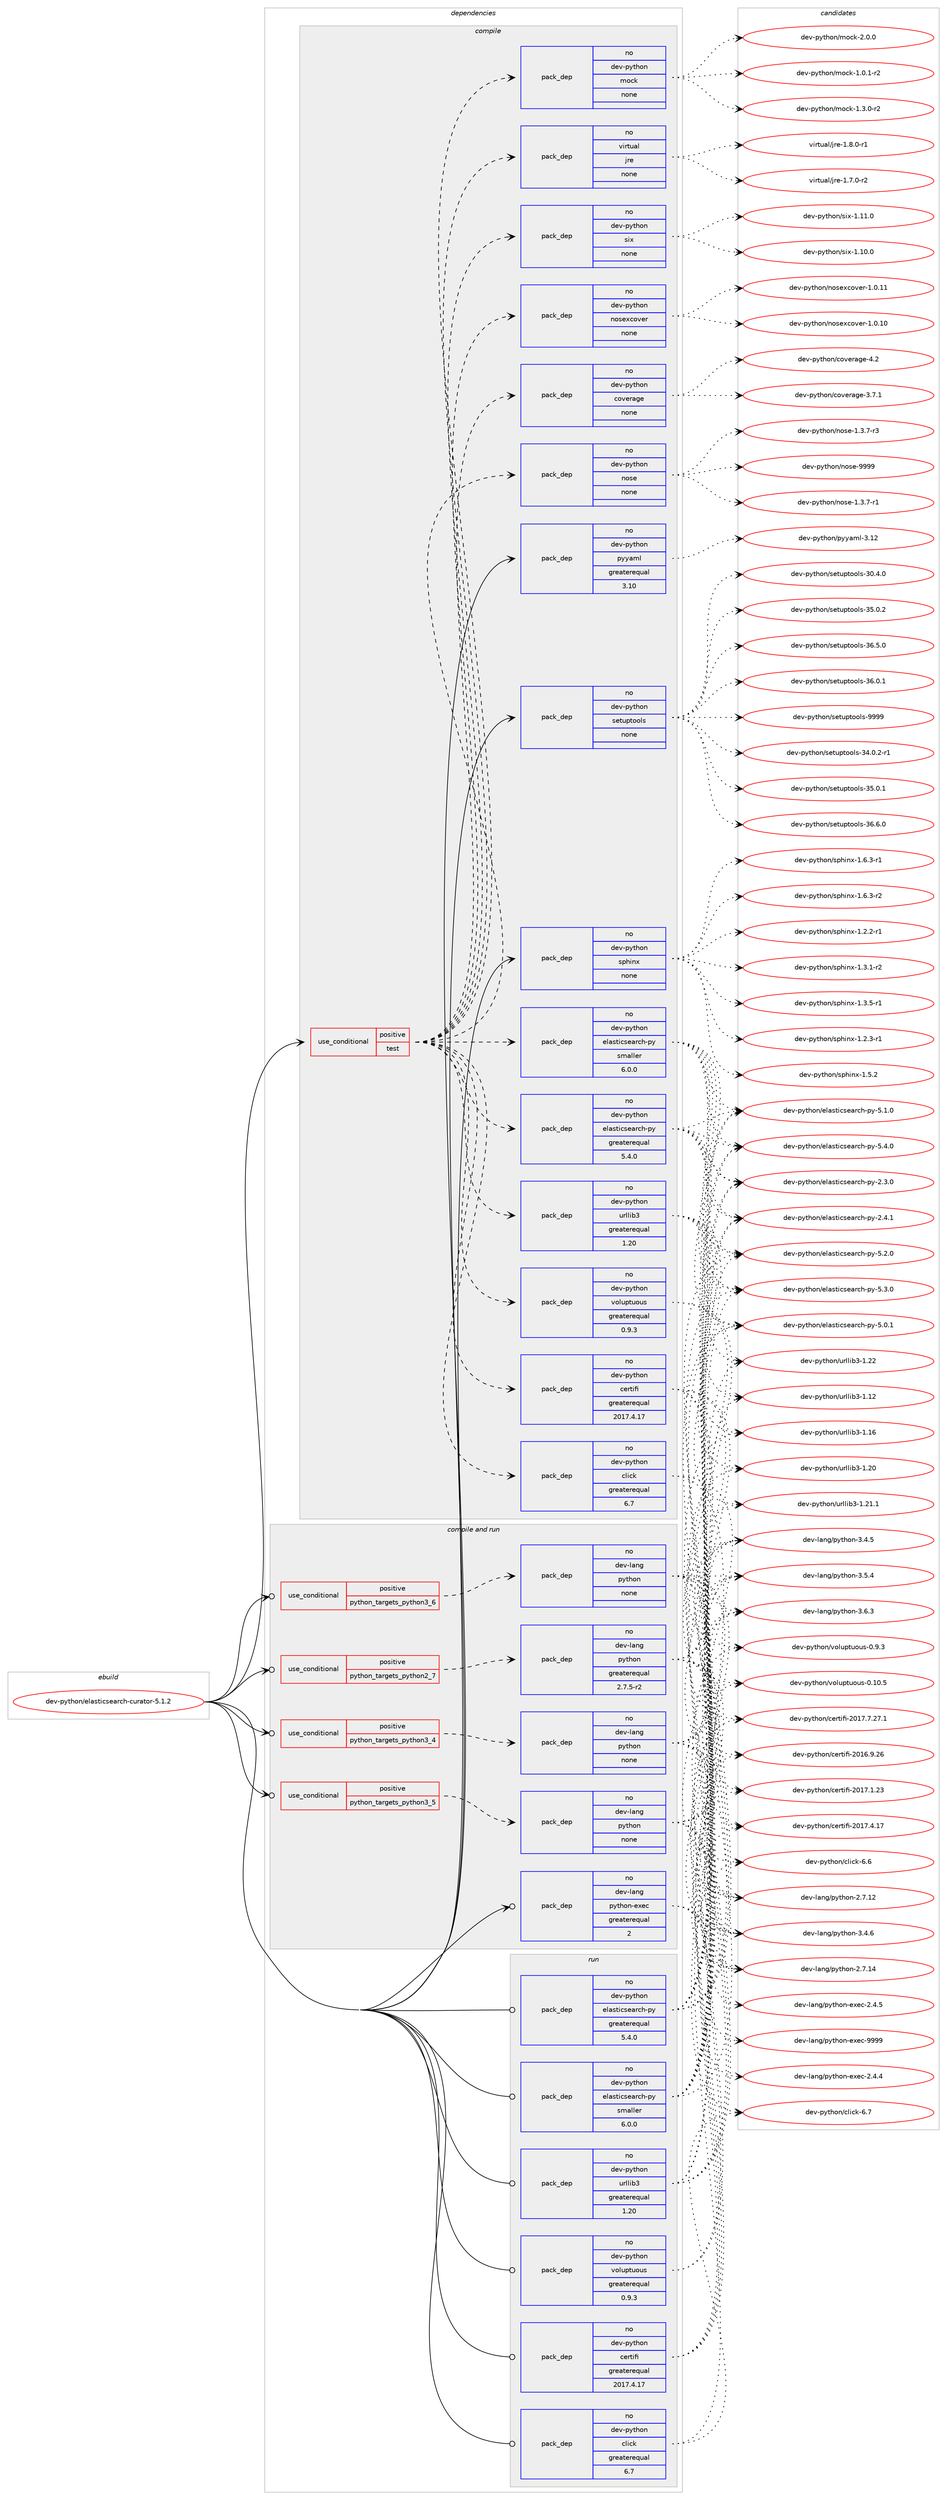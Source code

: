 digraph prolog {

# *************
# Graph options
# *************

newrank=true;
concentrate=true;
compound=true;
graph [rankdir=LR,fontname=Helvetica,fontsize=10,ranksep=1.5];#, ranksep=2.5, nodesep=0.2];
edge  [arrowhead=vee];
node  [fontname=Helvetica,fontsize=10];

# **********
# The ebuild
# **********

subgraph cluster_leftcol {
color=gray;
rank=same;
label=<<i>ebuild</i>>;
id [label="dev-python/elasticsearch-curator-5.1.2", color=red, width=4, href="../dev-python/elasticsearch-curator-5.1.2.svg"];
}

# ****************
# The dependencies
# ****************

subgraph cluster_midcol {
color=gray;
label=<<i>dependencies</i>>;
subgraph cluster_compile {
fillcolor="#eeeeee";
style=filled;
label=<<i>compile</i>>;
subgraph cond32297 {
dependency155686 [label=<<TABLE BORDER="0" CELLBORDER="1" CELLSPACING="0" CELLPADDING="4"><TR><TD ROWSPAN="3" CELLPADDING="10">use_conditional</TD></TR><TR><TD>positive</TD></TR><TR><TD>test</TD></TR></TABLE>>, shape=none, color=red];
subgraph pack119556 {
dependency155687 [label=<<TABLE BORDER="0" CELLBORDER="1" CELLSPACING="0" CELLPADDING="4" WIDTH="220"><TR><TD ROWSPAN="6" CELLPADDING="30">pack_dep</TD></TR><TR><TD WIDTH="110">no</TD></TR><TR><TD>dev-python</TD></TR><TR><TD>elasticsearch-py</TD></TR><TR><TD>greaterequal</TD></TR><TR><TD>5.4.0</TD></TR></TABLE>>, shape=none, color=blue];
}
dependency155686:e -> dependency155687:w [weight=20,style="dashed",arrowhead="vee"];
subgraph pack119557 {
dependency155688 [label=<<TABLE BORDER="0" CELLBORDER="1" CELLSPACING="0" CELLPADDING="4" WIDTH="220"><TR><TD ROWSPAN="6" CELLPADDING="30">pack_dep</TD></TR><TR><TD WIDTH="110">no</TD></TR><TR><TD>dev-python</TD></TR><TR><TD>elasticsearch-py</TD></TR><TR><TD>smaller</TD></TR><TR><TD>6.0.0</TD></TR></TABLE>>, shape=none, color=blue];
}
dependency155686:e -> dependency155688:w [weight=20,style="dashed",arrowhead="vee"];
subgraph pack119558 {
dependency155689 [label=<<TABLE BORDER="0" CELLBORDER="1" CELLSPACING="0" CELLPADDING="4" WIDTH="220"><TR><TD ROWSPAN="6" CELLPADDING="30">pack_dep</TD></TR><TR><TD WIDTH="110">no</TD></TR><TR><TD>dev-python</TD></TR><TR><TD>click</TD></TR><TR><TD>greaterequal</TD></TR><TR><TD>6.7</TD></TR></TABLE>>, shape=none, color=blue];
}
dependency155686:e -> dependency155689:w [weight=20,style="dashed",arrowhead="vee"];
subgraph pack119559 {
dependency155690 [label=<<TABLE BORDER="0" CELLBORDER="1" CELLSPACING="0" CELLPADDING="4" WIDTH="220"><TR><TD ROWSPAN="6" CELLPADDING="30">pack_dep</TD></TR><TR><TD WIDTH="110">no</TD></TR><TR><TD>dev-python</TD></TR><TR><TD>certifi</TD></TR><TR><TD>greaterequal</TD></TR><TR><TD>2017.4.17</TD></TR></TABLE>>, shape=none, color=blue];
}
dependency155686:e -> dependency155690:w [weight=20,style="dashed",arrowhead="vee"];
subgraph pack119560 {
dependency155691 [label=<<TABLE BORDER="0" CELLBORDER="1" CELLSPACING="0" CELLPADDING="4" WIDTH="220"><TR><TD ROWSPAN="6" CELLPADDING="30">pack_dep</TD></TR><TR><TD WIDTH="110">no</TD></TR><TR><TD>dev-python</TD></TR><TR><TD>urllib3</TD></TR><TR><TD>greaterequal</TD></TR><TR><TD>1.20</TD></TR></TABLE>>, shape=none, color=blue];
}
dependency155686:e -> dependency155691:w [weight=20,style="dashed",arrowhead="vee"];
subgraph pack119561 {
dependency155692 [label=<<TABLE BORDER="0" CELLBORDER="1" CELLSPACING="0" CELLPADDING="4" WIDTH="220"><TR><TD ROWSPAN="6" CELLPADDING="30">pack_dep</TD></TR><TR><TD WIDTH="110">no</TD></TR><TR><TD>dev-python</TD></TR><TR><TD>voluptuous</TD></TR><TR><TD>greaterequal</TD></TR><TR><TD>0.9.3</TD></TR></TABLE>>, shape=none, color=blue];
}
dependency155686:e -> dependency155692:w [weight=20,style="dashed",arrowhead="vee"];
subgraph pack119562 {
dependency155693 [label=<<TABLE BORDER="0" CELLBORDER="1" CELLSPACING="0" CELLPADDING="4" WIDTH="220"><TR><TD ROWSPAN="6" CELLPADDING="30">pack_dep</TD></TR><TR><TD WIDTH="110">no</TD></TR><TR><TD>virtual</TD></TR><TR><TD>jre</TD></TR><TR><TD>none</TD></TR><TR><TD></TD></TR></TABLE>>, shape=none, color=blue];
}
dependency155686:e -> dependency155693:w [weight=20,style="dashed",arrowhead="vee"];
subgraph pack119563 {
dependency155694 [label=<<TABLE BORDER="0" CELLBORDER="1" CELLSPACING="0" CELLPADDING="4" WIDTH="220"><TR><TD ROWSPAN="6" CELLPADDING="30">pack_dep</TD></TR><TR><TD WIDTH="110">no</TD></TR><TR><TD>dev-python</TD></TR><TR><TD>mock</TD></TR><TR><TD>none</TD></TR><TR><TD></TD></TR></TABLE>>, shape=none, color=blue];
}
dependency155686:e -> dependency155694:w [weight=20,style="dashed",arrowhead="vee"];
subgraph pack119564 {
dependency155695 [label=<<TABLE BORDER="0" CELLBORDER="1" CELLSPACING="0" CELLPADDING="4" WIDTH="220"><TR><TD ROWSPAN="6" CELLPADDING="30">pack_dep</TD></TR><TR><TD WIDTH="110">no</TD></TR><TR><TD>dev-python</TD></TR><TR><TD>nose</TD></TR><TR><TD>none</TD></TR><TR><TD></TD></TR></TABLE>>, shape=none, color=blue];
}
dependency155686:e -> dependency155695:w [weight=20,style="dashed",arrowhead="vee"];
subgraph pack119565 {
dependency155696 [label=<<TABLE BORDER="0" CELLBORDER="1" CELLSPACING="0" CELLPADDING="4" WIDTH="220"><TR><TD ROWSPAN="6" CELLPADDING="30">pack_dep</TD></TR><TR><TD WIDTH="110">no</TD></TR><TR><TD>dev-python</TD></TR><TR><TD>coverage</TD></TR><TR><TD>none</TD></TR><TR><TD></TD></TR></TABLE>>, shape=none, color=blue];
}
dependency155686:e -> dependency155696:w [weight=20,style="dashed",arrowhead="vee"];
subgraph pack119566 {
dependency155697 [label=<<TABLE BORDER="0" CELLBORDER="1" CELLSPACING="0" CELLPADDING="4" WIDTH="220"><TR><TD ROWSPAN="6" CELLPADDING="30">pack_dep</TD></TR><TR><TD WIDTH="110">no</TD></TR><TR><TD>dev-python</TD></TR><TR><TD>nosexcover</TD></TR><TR><TD>none</TD></TR><TR><TD></TD></TR></TABLE>>, shape=none, color=blue];
}
dependency155686:e -> dependency155697:w [weight=20,style="dashed",arrowhead="vee"];
subgraph pack119567 {
dependency155698 [label=<<TABLE BORDER="0" CELLBORDER="1" CELLSPACING="0" CELLPADDING="4" WIDTH="220"><TR><TD ROWSPAN="6" CELLPADDING="30">pack_dep</TD></TR><TR><TD WIDTH="110">no</TD></TR><TR><TD>dev-python</TD></TR><TR><TD>six</TD></TR><TR><TD>none</TD></TR><TR><TD></TD></TR></TABLE>>, shape=none, color=blue];
}
dependency155686:e -> dependency155698:w [weight=20,style="dashed",arrowhead="vee"];
}
id:e -> dependency155686:w [weight=20,style="solid",arrowhead="vee"];
subgraph pack119568 {
dependency155699 [label=<<TABLE BORDER="0" CELLBORDER="1" CELLSPACING="0" CELLPADDING="4" WIDTH="220"><TR><TD ROWSPAN="6" CELLPADDING="30">pack_dep</TD></TR><TR><TD WIDTH="110">no</TD></TR><TR><TD>dev-python</TD></TR><TR><TD>pyyaml</TD></TR><TR><TD>greaterequal</TD></TR><TR><TD>3.10</TD></TR></TABLE>>, shape=none, color=blue];
}
id:e -> dependency155699:w [weight=20,style="solid",arrowhead="vee"];
subgraph pack119569 {
dependency155700 [label=<<TABLE BORDER="0" CELLBORDER="1" CELLSPACING="0" CELLPADDING="4" WIDTH="220"><TR><TD ROWSPAN="6" CELLPADDING="30">pack_dep</TD></TR><TR><TD WIDTH="110">no</TD></TR><TR><TD>dev-python</TD></TR><TR><TD>setuptools</TD></TR><TR><TD>none</TD></TR><TR><TD></TD></TR></TABLE>>, shape=none, color=blue];
}
id:e -> dependency155700:w [weight=20,style="solid",arrowhead="vee"];
subgraph pack119570 {
dependency155701 [label=<<TABLE BORDER="0" CELLBORDER="1" CELLSPACING="0" CELLPADDING="4" WIDTH="220"><TR><TD ROWSPAN="6" CELLPADDING="30">pack_dep</TD></TR><TR><TD WIDTH="110">no</TD></TR><TR><TD>dev-python</TD></TR><TR><TD>sphinx</TD></TR><TR><TD>none</TD></TR><TR><TD></TD></TR></TABLE>>, shape=none, color=blue];
}
id:e -> dependency155701:w [weight=20,style="solid",arrowhead="vee"];
}
subgraph cluster_compileandrun {
fillcolor="#eeeeee";
style=filled;
label=<<i>compile and run</i>>;
subgraph cond32298 {
dependency155702 [label=<<TABLE BORDER="0" CELLBORDER="1" CELLSPACING="0" CELLPADDING="4"><TR><TD ROWSPAN="3" CELLPADDING="10">use_conditional</TD></TR><TR><TD>positive</TD></TR><TR><TD>python_targets_python2_7</TD></TR></TABLE>>, shape=none, color=red];
subgraph pack119571 {
dependency155703 [label=<<TABLE BORDER="0" CELLBORDER="1" CELLSPACING="0" CELLPADDING="4" WIDTH="220"><TR><TD ROWSPAN="6" CELLPADDING="30">pack_dep</TD></TR><TR><TD WIDTH="110">no</TD></TR><TR><TD>dev-lang</TD></TR><TR><TD>python</TD></TR><TR><TD>greaterequal</TD></TR><TR><TD>2.7.5-r2</TD></TR></TABLE>>, shape=none, color=blue];
}
dependency155702:e -> dependency155703:w [weight=20,style="dashed",arrowhead="vee"];
}
id:e -> dependency155702:w [weight=20,style="solid",arrowhead="odotvee"];
subgraph cond32299 {
dependency155704 [label=<<TABLE BORDER="0" CELLBORDER="1" CELLSPACING="0" CELLPADDING="4"><TR><TD ROWSPAN="3" CELLPADDING="10">use_conditional</TD></TR><TR><TD>positive</TD></TR><TR><TD>python_targets_python3_4</TD></TR></TABLE>>, shape=none, color=red];
subgraph pack119572 {
dependency155705 [label=<<TABLE BORDER="0" CELLBORDER="1" CELLSPACING="0" CELLPADDING="4" WIDTH="220"><TR><TD ROWSPAN="6" CELLPADDING="30">pack_dep</TD></TR><TR><TD WIDTH="110">no</TD></TR><TR><TD>dev-lang</TD></TR><TR><TD>python</TD></TR><TR><TD>none</TD></TR><TR><TD></TD></TR></TABLE>>, shape=none, color=blue];
}
dependency155704:e -> dependency155705:w [weight=20,style="dashed",arrowhead="vee"];
}
id:e -> dependency155704:w [weight=20,style="solid",arrowhead="odotvee"];
subgraph cond32300 {
dependency155706 [label=<<TABLE BORDER="0" CELLBORDER="1" CELLSPACING="0" CELLPADDING="4"><TR><TD ROWSPAN="3" CELLPADDING="10">use_conditional</TD></TR><TR><TD>positive</TD></TR><TR><TD>python_targets_python3_5</TD></TR></TABLE>>, shape=none, color=red];
subgraph pack119573 {
dependency155707 [label=<<TABLE BORDER="0" CELLBORDER="1" CELLSPACING="0" CELLPADDING="4" WIDTH="220"><TR><TD ROWSPAN="6" CELLPADDING="30">pack_dep</TD></TR><TR><TD WIDTH="110">no</TD></TR><TR><TD>dev-lang</TD></TR><TR><TD>python</TD></TR><TR><TD>none</TD></TR><TR><TD></TD></TR></TABLE>>, shape=none, color=blue];
}
dependency155706:e -> dependency155707:w [weight=20,style="dashed",arrowhead="vee"];
}
id:e -> dependency155706:w [weight=20,style="solid",arrowhead="odotvee"];
subgraph cond32301 {
dependency155708 [label=<<TABLE BORDER="0" CELLBORDER="1" CELLSPACING="0" CELLPADDING="4"><TR><TD ROWSPAN="3" CELLPADDING="10">use_conditional</TD></TR><TR><TD>positive</TD></TR><TR><TD>python_targets_python3_6</TD></TR></TABLE>>, shape=none, color=red];
subgraph pack119574 {
dependency155709 [label=<<TABLE BORDER="0" CELLBORDER="1" CELLSPACING="0" CELLPADDING="4" WIDTH="220"><TR><TD ROWSPAN="6" CELLPADDING="30">pack_dep</TD></TR><TR><TD WIDTH="110">no</TD></TR><TR><TD>dev-lang</TD></TR><TR><TD>python</TD></TR><TR><TD>none</TD></TR><TR><TD></TD></TR></TABLE>>, shape=none, color=blue];
}
dependency155708:e -> dependency155709:w [weight=20,style="dashed",arrowhead="vee"];
}
id:e -> dependency155708:w [weight=20,style="solid",arrowhead="odotvee"];
subgraph pack119575 {
dependency155710 [label=<<TABLE BORDER="0" CELLBORDER="1" CELLSPACING="0" CELLPADDING="4" WIDTH="220"><TR><TD ROWSPAN="6" CELLPADDING="30">pack_dep</TD></TR><TR><TD WIDTH="110">no</TD></TR><TR><TD>dev-lang</TD></TR><TR><TD>python-exec</TD></TR><TR><TD>greaterequal</TD></TR><TR><TD>2</TD></TR></TABLE>>, shape=none, color=blue];
}
id:e -> dependency155710:w [weight=20,style="solid",arrowhead="odotvee"];
}
subgraph cluster_run {
fillcolor="#eeeeee";
style=filled;
label=<<i>run</i>>;
subgraph pack119576 {
dependency155711 [label=<<TABLE BORDER="0" CELLBORDER="1" CELLSPACING="0" CELLPADDING="4" WIDTH="220"><TR><TD ROWSPAN="6" CELLPADDING="30">pack_dep</TD></TR><TR><TD WIDTH="110">no</TD></TR><TR><TD>dev-python</TD></TR><TR><TD>certifi</TD></TR><TR><TD>greaterequal</TD></TR><TR><TD>2017.4.17</TD></TR></TABLE>>, shape=none, color=blue];
}
id:e -> dependency155711:w [weight=20,style="solid",arrowhead="odot"];
subgraph pack119577 {
dependency155712 [label=<<TABLE BORDER="0" CELLBORDER="1" CELLSPACING="0" CELLPADDING="4" WIDTH="220"><TR><TD ROWSPAN="6" CELLPADDING="30">pack_dep</TD></TR><TR><TD WIDTH="110">no</TD></TR><TR><TD>dev-python</TD></TR><TR><TD>click</TD></TR><TR><TD>greaterequal</TD></TR><TR><TD>6.7</TD></TR></TABLE>>, shape=none, color=blue];
}
id:e -> dependency155712:w [weight=20,style="solid",arrowhead="odot"];
subgraph pack119578 {
dependency155713 [label=<<TABLE BORDER="0" CELLBORDER="1" CELLSPACING="0" CELLPADDING="4" WIDTH="220"><TR><TD ROWSPAN="6" CELLPADDING="30">pack_dep</TD></TR><TR><TD WIDTH="110">no</TD></TR><TR><TD>dev-python</TD></TR><TR><TD>elasticsearch-py</TD></TR><TR><TD>greaterequal</TD></TR><TR><TD>5.4.0</TD></TR></TABLE>>, shape=none, color=blue];
}
id:e -> dependency155713:w [weight=20,style="solid",arrowhead="odot"];
subgraph pack119579 {
dependency155714 [label=<<TABLE BORDER="0" CELLBORDER="1" CELLSPACING="0" CELLPADDING="4" WIDTH="220"><TR><TD ROWSPAN="6" CELLPADDING="30">pack_dep</TD></TR><TR><TD WIDTH="110">no</TD></TR><TR><TD>dev-python</TD></TR><TR><TD>elasticsearch-py</TD></TR><TR><TD>smaller</TD></TR><TR><TD>6.0.0</TD></TR></TABLE>>, shape=none, color=blue];
}
id:e -> dependency155714:w [weight=20,style="solid",arrowhead="odot"];
subgraph pack119580 {
dependency155715 [label=<<TABLE BORDER="0" CELLBORDER="1" CELLSPACING="0" CELLPADDING="4" WIDTH="220"><TR><TD ROWSPAN="6" CELLPADDING="30">pack_dep</TD></TR><TR><TD WIDTH="110">no</TD></TR><TR><TD>dev-python</TD></TR><TR><TD>urllib3</TD></TR><TR><TD>greaterequal</TD></TR><TR><TD>1.20</TD></TR></TABLE>>, shape=none, color=blue];
}
id:e -> dependency155715:w [weight=20,style="solid",arrowhead="odot"];
subgraph pack119581 {
dependency155716 [label=<<TABLE BORDER="0" CELLBORDER="1" CELLSPACING="0" CELLPADDING="4" WIDTH="220"><TR><TD ROWSPAN="6" CELLPADDING="30">pack_dep</TD></TR><TR><TD WIDTH="110">no</TD></TR><TR><TD>dev-python</TD></TR><TR><TD>voluptuous</TD></TR><TR><TD>greaterequal</TD></TR><TR><TD>0.9.3</TD></TR></TABLE>>, shape=none, color=blue];
}
id:e -> dependency155716:w [weight=20,style="solid",arrowhead="odot"];
}
}

# **************
# The candidates
# **************

subgraph cluster_choices {
rank=same;
color=gray;
label=<<i>candidates</i>>;

subgraph choice119556 {
color=black;
nodesep=1;
choice10010111845112121116104111110471011089711511610599115101971149910445112121455046514648 [label="dev-python/elasticsearch-py-2.3.0", color=red, width=4,href="../dev-python/elasticsearch-py-2.3.0.svg"];
choice10010111845112121116104111110471011089711511610599115101971149910445112121455046524649 [label="dev-python/elasticsearch-py-2.4.1", color=red, width=4,href="../dev-python/elasticsearch-py-2.4.1.svg"];
choice10010111845112121116104111110471011089711511610599115101971149910445112121455346484649 [label="dev-python/elasticsearch-py-5.0.1", color=red, width=4,href="../dev-python/elasticsearch-py-5.0.1.svg"];
choice10010111845112121116104111110471011089711511610599115101971149910445112121455346494648 [label="dev-python/elasticsearch-py-5.1.0", color=red, width=4,href="../dev-python/elasticsearch-py-5.1.0.svg"];
choice10010111845112121116104111110471011089711511610599115101971149910445112121455346504648 [label="dev-python/elasticsearch-py-5.2.0", color=red, width=4,href="../dev-python/elasticsearch-py-5.2.0.svg"];
choice10010111845112121116104111110471011089711511610599115101971149910445112121455346514648 [label="dev-python/elasticsearch-py-5.3.0", color=red, width=4,href="../dev-python/elasticsearch-py-5.3.0.svg"];
choice10010111845112121116104111110471011089711511610599115101971149910445112121455346524648 [label="dev-python/elasticsearch-py-5.4.0", color=red, width=4,href="../dev-python/elasticsearch-py-5.4.0.svg"];
dependency155687:e -> choice10010111845112121116104111110471011089711511610599115101971149910445112121455046514648:w [style=dotted,weight="100"];
dependency155687:e -> choice10010111845112121116104111110471011089711511610599115101971149910445112121455046524649:w [style=dotted,weight="100"];
dependency155687:e -> choice10010111845112121116104111110471011089711511610599115101971149910445112121455346484649:w [style=dotted,weight="100"];
dependency155687:e -> choice10010111845112121116104111110471011089711511610599115101971149910445112121455346494648:w [style=dotted,weight="100"];
dependency155687:e -> choice10010111845112121116104111110471011089711511610599115101971149910445112121455346504648:w [style=dotted,weight="100"];
dependency155687:e -> choice10010111845112121116104111110471011089711511610599115101971149910445112121455346514648:w [style=dotted,weight="100"];
dependency155687:e -> choice10010111845112121116104111110471011089711511610599115101971149910445112121455346524648:w [style=dotted,weight="100"];
}
subgraph choice119557 {
color=black;
nodesep=1;
choice10010111845112121116104111110471011089711511610599115101971149910445112121455046514648 [label="dev-python/elasticsearch-py-2.3.0", color=red, width=4,href="../dev-python/elasticsearch-py-2.3.0.svg"];
choice10010111845112121116104111110471011089711511610599115101971149910445112121455046524649 [label="dev-python/elasticsearch-py-2.4.1", color=red, width=4,href="../dev-python/elasticsearch-py-2.4.1.svg"];
choice10010111845112121116104111110471011089711511610599115101971149910445112121455346484649 [label="dev-python/elasticsearch-py-5.0.1", color=red, width=4,href="../dev-python/elasticsearch-py-5.0.1.svg"];
choice10010111845112121116104111110471011089711511610599115101971149910445112121455346494648 [label="dev-python/elasticsearch-py-5.1.0", color=red, width=4,href="../dev-python/elasticsearch-py-5.1.0.svg"];
choice10010111845112121116104111110471011089711511610599115101971149910445112121455346504648 [label="dev-python/elasticsearch-py-5.2.0", color=red, width=4,href="../dev-python/elasticsearch-py-5.2.0.svg"];
choice10010111845112121116104111110471011089711511610599115101971149910445112121455346514648 [label="dev-python/elasticsearch-py-5.3.0", color=red, width=4,href="../dev-python/elasticsearch-py-5.3.0.svg"];
choice10010111845112121116104111110471011089711511610599115101971149910445112121455346524648 [label="dev-python/elasticsearch-py-5.4.0", color=red, width=4,href="../dev-python/elasticsearch-py-5.4.0.svg"];
dependency155688:e -> choice10010111845112121116104111110471011089711511610599115101971149910445112121455046514648:w [style=dotted,weight="100"];
dependency155688:e -> choice10010111845112121116104111110471011089711511610599115101971149910445112121455046524649:w [style=dotted,weight="100"];
dependency155688:e -> choice10010111845112121116104111110471011089711511610599115101971149910445112121455346484649:w [style=dotted,weight="100"];
dependency155688:e -> choice10010111845112121116104111110471011089711511610599115101971149910445112121455346494648:w [style=dotted,weight="100"];
dependency155688:e -> choice10010111845112121116104111110471011089711511610599115101971149910445112121455346504648:w [style=dotted,weight="100"];
dependency155688:e -> choice10010111845112121116104111110471011089711511610599115101971149910445112121455346514648:w [style=dotted,weight="100"];
dependency155688:e -> choice10010111845112121116104111110471011089711511610599115101971149910445112121455346524648:w [style=dotted,weight="100"];
}
subgraph choice119558 {
color=black;
nodesep=1;
choice1001011184511212111610411111047991081059910745544654 [label="dev-python/click-6.6", color=red, width=4,href="../dev-python/click-6.6.svg"];
choice1001011184511212111610411111047991081059910745544655 [label="dev-python/click-6.7", color=red, width=4,href="../dev-python/click-6.7.svg"];
dependency155689:e -> choice1001011184511212111610411111047991081059910745544654:w [style=dotted,weight="100"];
dependency155689:e -> choice1001011184511212111610411111047991081059910745544655:w [style=dotted,weight="100"];
}
subgraph choice119559 {
color=black;
nodesep=1;
choice10010111845112121116104111110479910111411610510210545504849544657465054 [label="dev-python/certifi-2016.9.26", color=red, width=4,href="../dev-python/certifi-2016.9.26.svg"];
choice10010111845112121116104111110479910111411610510210545504849554649465051 [label="dev-python/certifi-2017.1.23", color=red, width=4,href="../dev-python/certifi-2017.1.23.svg"];
choice10010111845112121116104111110479910111411610510210545504849554652464955 [label="dev-python/certifi-2017.4.17", color=red, width=4,href="../dev-python/certifi-2017.4.17.svg"];
choice100101118451121211161041111104799101114116105102105455048495546554650554649 [label="dev-python/certifi-2017.7.27.1", color=red, width=4,href="../dev-python/certifi-2017.7.27.1.svg"];
dependency155690:e -> choice10010111845112121116104111110479910111411610510210545504849544657465054:w [style=dotted,weight="100"];
dependency155690:e -> choice10010111845112121116104111110479910111411610510210545504849554649465051:w [style=dotted,weight="100"];
dependency155690:e -> choice10010111845112121116104111110479910111411610510210545504849554652464955:w [style=dotted,weight="100"];
dependency155690:e -> choice100101118451121211161041111104799101114116105102105455048495546554650554649:w [style=dotted,weight="100"];
}
subgraph choice119560 {
color=black;
nodesep=1;
choice100101118451121211161041111104711711410810810598514549464950 [label="dev-python/urllib3-1.12", color=red, width=4,href="../dev-python/urllib3-1.12.svg"];
choice100101118451121211161041111104711711410810810598514549464954 [label="dev-python/urllib3-1.16", color=red, width=4,href="../dev-python/urllib3-1.16.svg"];
choice100101118451121211161041111104711711410810810598514549465048 [label="dev-python/urllib3-1.20", color=red, width=4,href="../dev-python/urllib3-1.20.svg"];
choice1001011184511212111610411111047117114108108105985145494650494649 [label="dev-python/urllib3-1.21.1", color=red, width=4,href="../dev-python/urllib3-1.21.1.svg"];
choice100101118451121211161041111104711711410810810598514549465050 [label="dev-python/urllib3-1.22", color=red, width=4,href="../dev-python/urllib3-1.22.svg"];
dependency155691:e -> choice100101118451121211161041111104711711410810810598514549464950:w [style=dotted,weight="100"];
dependency155691:e -> choice100101118451121211161041111104711711410810810598514549464954:w [style=dotted,weight="100"];
dependency155691:e -> choice100101118451121211161041111104711711410810810598514549465048:w [style=dotted,weight="100"];
dependency155691:e -> choice1001011184511212111610411111047117114108108105985145494650494649:w [style=dotted,weight="100"];
dependency155691:e -> choice100101118451121211161041111104711711410810810598514549465050:w [style=dotted,weight="100"];
}
subgraph choice119561 {
color=black;
nodesep=1;
choice100101118451121211161041111104711811110811711211611711111711545484649484653 [label="dev-python/voluptuous-0.10.5", color=red, width=4,href="../dev-python/voluptuous-0.10.5.svg"];
choice1001011184511212111610411111047118111108117112116117111117115454846574651 [label="dev-python/voluptuous-0.9.3", color=red, width=4,href="../dev-python/voluptuous-0.9.3.svg"];
dependency155692:e -> choice100101118451121211161041111104711811110811711211611711111711545484649484653:w [style=dotted,weight="100"];
dependency155692:e -> choice1001011184511212111610411111047118111108117112116117111117115454846574651:w [style=dotted,weight="100"];
}
subgraph choice119562 {
color=black;
nodesep=1;
choice11810511411611797108471061141014549465546484511450 [label="virtual/jre-1.7.0-r2", color=red, width=4,href="../virtual/jre-1.7.0-r2.svg"];
choice11810511411611797108471061141014549465646484511449 [label="virtual/jre-1.8.0-r1", color=red, width=4,href="../virtual/jre-1.8.0-r1.svg"];
dependency155693:e -> choice11810511411611797108471061141014549465546484511450:w [style=dotted,weight="100"];
dependency155693:e -> choice11810511411611797108471061141014549465646484511449:w [style=dotted,weight="100"];
}
subgraph choice119563 {
color=black;
nodesep=1;
choice1001011184511212111610411111047109111991074549464846494511450 [label="dev-python/mock-1.0.1-r2", color=red, width=4,href="../dev-python/mock-1.0.1-r2.svg"];
choice1001011184511212111610411111047109111991074549465146484511450 [label="dev-python/mock-1.3.0-r2", color=red, width=4,href="../dev-python/mock-1.3.0-r2.svg"];
choice100101118451121211161041111104710911199107455046484648 [label="dev-python/mock-2.0.0", color=red, width=4,href="../dev-python/mock-2.0.0.svg"];
dependency155694:e -> choice1001011184511212111610411111047109111991074549464846494511450:w [style=dotted,weight="100"];
dependency155694:e -> choice1001011184511212111610411111047109111991074549465146484511450:w [style=dotted,weight="100"];
dependency155694:e -> choice100101118451121211161041111104710911199107455046484648:w [style=dotted,weight="100"];
}
subgraph choice119564 {
color=black;
nodesep=1;
choice10010111845112121116104111110471101111151014549465146554511449 [label="dev-python/nose-1.3.7-r1", color=red, width=4,href="../dev-python/nose-1.3.7-r1.svg"];
choice10010111845112121116104111110471101111151014549465146554511451 [label="dev-python/nose-1.3.7-r3", color=red, width=4,href="../dev-python/nose-1.3.7-r3.svg"];
choice10010111845112121116104111110471101111151014557575757 [label="dev-python/nose-9999", color=red, width=4,href="../dev-python/nose-9999.svg"];
dependency155695:e -> choice10010111845112121116104111110471101111151014549465146554511449:w [style=dotted,weight="100"];
dependency155695:e -> choice10010111845112121116104111110471101111151014549465146554511451:w [style=dotted,weight="100"];
dependency155695:e -> choice10010111845112121116104111110471101111151014557575757:w [style=dotted,weight="100"];
}
subgraph choice119565 {
color=black;
nodesep=1;
choice10010111845112121116104111110479911111810111497103101455146554649 [label="dev-python/coverage-3.7.1", color=red, width=4,href="../dev-python/coverage-3.7.1.svg"];
choice1001011184511212111610411111047991111181011149710310145524650 [label="dev-python/coverage-4.2", color=red, width=4,href="../dev-python/coverage-4.2.svg"];
dependency155696:e -> choice10010111845112121116104111110479911111810111497103101455146554649:w [style=dotted,weight="100"];
dependency155696:e -> choice1001011184511212111610411111047991111181011149710310145524650:w [style=dotted,weight="100"];
}
subgraph choice119566 {
color=black;
nodesep=1;
choice10010111845112121116104111110471101111151011209911111810111445494648464948 [label="dev-python/nosexcover-1.0.10", color=red, width=4,href="../dev-python/nosexcover-1.0.10.svg"];
choice10010111845112121116104111110471101111151011209911111810111445494648464949 [label="dev-python/nosexcover-1.0.11", color=red, width=4,href="../dev-python/nosexcover-1.0.11.svg"];
dependency155697:e -> choice10010111845112121116104111110471101111151011209911111810111445494648464948:w [style=dotted,weight="100"];
dependency155697:e -> choice10010111845112121116104111110471101111151011209911111810111445494648464949:w [style=dotted,weight="100"];
}
subgraph choice119567 {
color=black;
nodesep=1;
choice100101118451121211161041111104711510512045494649484648 [label="dev-python/six-1.10.0", color=red, width=4,href="../dev-python/six-1.10.0.svg"];
choice100101118451121211161041111104711510512045494649494648 [label="dev-python/six-1.11.0", color=red, width=4,href="../dev-python/six-1.11.0.svg"];
dependency155698:e -> choice100101118451121211161041111104711510512045494649484648:w [style=dotted,weight="100"];
dependency155698:e -> choice100101118451121211161041111104711510512045494649494648:w [style=dotted,weight="100"];
}
subgraph choice119568 {
color=black;
nodesep=1;
choice1001011184511212111610411111047112121121971091084551464950 [label="dev-python/pyyaml-3.12", color=red, width=4,href="../dev-python/pyyaml-3.12.svg"];
dependency155699:e -> choice1001011184511212111610411111047112121121971091084551464950:w [style=dotted,weight="100"];
}
subgraph choice119569 {
color=black;
nodesep=1;
choice100101118451121211161041111104711510111611711211611111110811545514846524648 [label="dev-python/setuptools-30.4.0", color=red, width=4,href="../dev-python/setuptools-30.4.0.svg"];
choice1001011184511212111610411111047115101116117112116111111108115455152464846504511449 [label="dev-python/setuptools-34.0.2-r1", color=red, width=4,href="../dev-python/setuptools-34.0.2-r1.svg"];
choice100101118451121211161041111104711510111611711211611111110811545515346484649 [label="dev-python/setuptools-35.0.1", color=red, width=4,href="../dev-python/setuptools-35.0.1.svg"];
choice100101118451121211161041111104711510111611711211611111110811545515346484650 [label="dev-python/setuptools-35.0.2", color=red, width=4,href="../dev-python/setuptools-35.0.2.svg"];
choice100101118451121211161041111104711510111611711211611111110811545515446484649 [label="dev-python/setuptools-36.0.1", color=red, width=4,href="../dev-python/setuptools-36.0.1.svg"];
choice100101118451121211161041111104711510111611711211611111110811545515446534648 [label="dev-python/setuptools-36.5.0", color=red, width=4,href="../dev-python/setuptools-36.5.0.svg"];
choice100101118451121211161041111104711510111611711211611111110811545515446544648 [label="dev-python/setuptools-36.6.0", color=red, width=4,href="../dev-python/setuptools-36.6.0.svg"];
choice10010111845112121116104111110471151011161171121161111111081154557575757 [label="dev-python/setuptools-9999", color=red, width=4,href="../dev-python/setuptools-9999.svg"];
dependency155700:e -> choice100101118451121211161041111104711510111611711211611111110811545514846524648:w [style=dotted,weight="100"];
dependency155700:e -> choice1001011184511212111610411111047115101116117112116111111108115455152464846504511449:w [style=dotted,weight="100"];
dependency155700:e -> choice100101118451121211161041111104711510111611711211611111110811545515346484649:w [style=dotted,weight="100"];
dependency155700:e -> choice100101118451121211161041111104711510111611711211611111110811545515346484650:w [style=dotted,weight="100"];
dependency155700:e -> choice100101118451121211161041111104711510111611711211611111110811545515446484649:w [style=dotted,weight="100"];
dependency155700:e -> choice100101118451121211161041111104711510111611711211611111110811545515446534648:w [style=dotted,weight="100"];
dependency155700:e -> choice100101118451121211161041111104711510111611711211611111110811545515446544648:w [style=dotted,weight="100"];
dependency155700:e -> choice10010111845112121116104111110471151011161171121161111111081154557575757:w [style=dotted,weight="100"];
}
subgraph choice119570 {
color=black;
nodesep=1;
choice10010111845112121116104111110471151121041051101204549465046504511449 [label="dev-python/sphinx-1.2.2-r1", color=red, width=4,href="../dev-python/sphinx-1.2.2-r1.svg"];
choice10010111845112121116104111110471151121041051101204549465046514511449 [label="dev-python/sphinx-1.2.3-r1", color=red, width=4,href="../dev-python/sphinx-1.2.3-r1.svg"];
choice10010111845112121116104111110471151121041051101204549465146494511450 [label="dev-python/sphinx-1.3.1-r2", color=red, width=4,href="../dev-python/sphinx-1.3.1-r2.svg"];
choice10010111845112121116104111110471151121041051101204549465146534511449 [label="dev-python/sphinx-1.3.5-r1", color=red, width=4,href="../dev-python/sphinx-1.3.5-r1.svg"];
choice1001011184511212111610411111047115112104105110120454946534650 [label="dev-python/sphinx-1.5.2", color=red, width=4,href="../dev-python/sphinx-1.5.2.svg"];
choice10010111845112121116104111110471151121041051101204549465446514511449 [label="dev-python/sphinx-1.6.3-r1", color=red, width=4,href="../dev-python/sphinx-1.6.3-r1.svg"];
choice10010111845112121116104111110471151121041051101204549465446514511450 [label="dev-python/sphinx-1.6.3-r2", color=red, width=4,href="../dev-python/sphinx-1.6.3-r2.svg"];
dependency155701:e -> choice10010111845112121116104111110471151121041051101204549465046504511449:w [style=dotted,weight="100"];
dependency155701:e -> choice10010111845112121116104111110471151121041051101204549465046514511449:w [style=dotted,weight="100"];
dependency155701:e -> choice10010111845112121116104111110471151121041051101204549465146494511450:w [style=dotted,weight="100"];
dependency155701:e -> choice10010111845112121116104111110471151121041051101204549465146534511449:w [style=dotted,weight="100"];
dependency155701:e -> choice1001011184511212111610411111047115112104105110120454946534650:w [style=dotted,weight="100"];
dependency155701:e -> choice10010111845112121116104111110471151121041051101204549465446514511449:w [style=dotted,weight="100"];
dependency155701:e -> choice10010111845112121116104111110471151121041051101204549465446514511450:w [style=dotted,weight="100"];
}
subgraph choice119571 {
color=black;
nodesep=1;
choice10010111845108971101034711212111610411111045504655464950 [label="dev-lang/python-2.7.12", color=red, width=4,href="../dev-lang/python-2.7.12.svg"];
choice10010111845108971101034711212111610411111045504655464952 [label="dev-lang/python-2.7.14", color=red, width=4,href="../dev-lang/python-2.7.14.svg"];
choice100101118451089711010347112121116104111110455146524653 [label="dev-lang/python-3.4.5", color=red, width=4,href="../dev-lang/python-3.4.5.svg"];
choice100101118451089711010347112121116104111110455146524654 [label="dev-lang/python-3.4.6", color=red, width=4,href="../dev-lang/python-3.4.6.svg"];
choice100101118451089711010347112121116104111110455146534652 [label="dev-lang/python-3.5.4", color=red, width=4,href="../dev-lang/python-3.5.4.svg"];
choice100101118451089711010347112121116104111110455146544651 [label="dev-lang/python-3.6.3", color=red, width=4,href="../dev-lang/python-3.6.3.svg"];
dependency155703:e -> choice10010111845108971101034711212111610411111045504655464950:w [style=dotted,weight="100"];
dependency155703:e -> choice10010111845108971101034711212111610411111045504655464952:w [style=dotted,weight="100"];
dependency155703:e -> choice100101118451089711010347112121116104111110455146524653:w [style=dotted,weight="100"];
dependency155703:e -> choice100101118451089711010347112121116104111110455146524654:w [style=dotted,weight="100"];
dependency155703:e -> choice100101118451089711010347112121116104111110455146534652:w [style=dotted,weight="100"];
dependency155703:e -> choice100101118451089711010347112121116104111110455146544651:w [style=dotted,weight="100"];
}
subgraph choice119572 {
color=black;
nodesep=1;
choice10010111845108971101034711212111610411111045504655464950 [label="dev-lang/python-2.7.12", color=red, width=4,href="../dev-lang/python-2.7.12.svg"];
choice10010111845108971101034711212111610411111045504655464952 [label="dev-lang/python-2.7.14", color=red, width=4,href="../dev-lang/python-2.7.14.svg"];
choice100101118451089711010347112121116104111110455146524653 [label="dev-lang/python-3.4.5", color=red, width=4,href="../dev-lang/python-3.4.5.svg"];
choice100101118451089711010347112121116104111110455146524654 [label="dev-lang/python-3.4.6", color=red, width=4,href="../dev-lang/python-3.4.6.svg"];
choice100101118451089711010347112121116104111110455146534652 [label="dev-lang/python-3.5.4", color=red, width=4,href="../dev-lang/python-3.5.4.svg"];
choice100101118451089711010347112121116104111110455146544651 [label="dev-lang/python-3.6.3", color=red, width=4,href="../dev-lang/python-3.6.3.svg"];
dependency155705:e -> choice10010111845108971101034711212111610411111045504655464950:w [style=dotted,weight="100"];
dependency155705:e -> choice10010111845108971101034711212111610411111045504655464952:w [style=dotted,weight="100"];
dependency155705:e -> choice100101118451089711010347112121116104111110455146524653:w [style=dotted,weight="100"];
dependency155705:e -> choice100101118451089711010347112121116104111110455146524654:w [style=dotted,weight="100"];
dependency155705:e -> choice100101118451089711010347112121116104111110455146534652:w [style=dotted,weight="100"];
dependency155705:e -> choice100101118451089711010347112121116104111110455146544651:w [style=dotted,weight="100"];
}
subgraph choice119573 {
color=black;
nodesep=1;
choice10010111845108971101034711212111610411111045504655464950 [label="dev-lang/python-2.7.12", color=red, width=4,href="../dev-lang/python-2.7.12.svg"];
choice10010111845108971101034711212111610411111045504655464952 [label="dev-lang/python-2.7.14", color=red, width=4,href="../dev-lang/python-2.7.14.svg"];
choice100101118451089711010347112121116104111110455146524653 [label="dev-lang/python-3.4.5", color=red, width=4,href="../dev-lang/python-3.4.5.svg"];
choice100101118451089711010347112121116104111110455146524654 [label="dev-lang/python-3.4.6", color=red, width=4,href="../dev-lang/python-3.4.6.svg"];
choice100101118451089711010347112121116104111110455146534652 [label="dev-lang/python-3.5.4", color=red, width=4,href="../dev-lang/python-3.5.4.svg"];
choice100101118451089711010347112121116104111110455146544651 [label="dev-lang/python-3.6.3", color=red, width=4,href="../dev-lang/python-3.6.3.svg"];
dependency155707:e -> choice10010111845108971101034711212111610411111045504655464950:w [style=dotted,weight="100"];
dependency155707:e -> choice10010111845108971101034711212111610411111045504655464952:w [style=dotted,weight="100"];
dependency155707:e -> choice100101118451089711010347112121116104111110455146524653:w [style=dotted,weight="100"];
dependency155707:e -> choice100101118451089711010347112121116104111110455146524654:w [style=dotted,weight="100"];
dependency155707:e -> choice100101118451089711010347112121116104111110455146534652:w [style=dotted,weight="100"];
dependency155707:e -> choice100101118451089711010347112121116104111110455146544651:w [style=dotted,weight="100"];
}
subgraph choice119574 {
color=black;
nodesep=1;
choice10010111845108971101034711212111610411111045504655464950 [label="dev-lang/python-2.7.12", color=red, width=4,href="../dev-lang/python-2.7.12.svg"];
choice10010111845108971101034711212111610411111045504655464952 [label="dev-lang/python-2.7.14", color=red, width=4,href="../dev-lang/python-2.7.14.svg"];
choice100101118451089711010347112121116104111110455146524653 [label="dev-lang/python-3.4.5", color=red, width=4,href="../dev-lang/python-3.4.5.svg"];
choice100101118451089711010347112121116104111110455146524654 [label="dev-lang/python-3.4.6", color=red, width=4,href="../dev-lang/python-3.4.6.svg"];
choice100101118451089711010347112121116104111110455146534652 [label="dev-lang/python-3.5.4", color=red, width=4,href="../dev-lang/python-3.5.4.svg"];
choice100101118451089711010347112121116104111110455146544651 [label="dev-lang/python-3.6.3", color=red, width=4,href="../dev-lang/python-3.6.3.svg"];
dependency155709:e -> choice10010111845108971101034711212111610411111045504655464950:w [style=dotted,weight="100"];
dependency155709:e -> choice10010111845108971101034711212111610411111045504655464952:w [style=dotted,weight="100"];
dependency155709:e -> choice100101118451089711010347112121116104111110455146524653:w [style=dotted,weight="100"];
dependency155709:e -> choice100101118451089711010347112121116104111110455146524654:w [style=dotted,weight="100"];
dependency155709:e -> choice100101118451089711010347112121116104111110455146534652:w [style=dotted,weight="100"];
dependency155709:e -> choice100101118451089711010347112121116104111110455146544651:w [style=dotted,weight="100"];
}
subgraph choice119575 {
color=black;
nodesep=1;
choice1001011184510897110103471121211161041111104510112010199455046524652 [label="dev-lang/python-exec-2.4.4", color=red, width=4,href="../dev-lang/python-exec-2.4.4.svg"];
choice1001011184510897110103471121211161041111104510112010199455046524653 [label="dev-lang/python-exec-2.4.5", color=red, width=4,href="../dev-lang/python-exec-2.4.5.svg"];
choice10010111845108971101034711212111610411111045101120101994557575757 [label="dev-lang/python-exec-9999", color=red, width=4,href="../dev-lang/python-exec-9999.svg"];
dependency155710:e -> choice1001011184510897110103471121211161041111104510112010199455046524652:w [style=dotted,weight="100"];
dependency155710:e -> choice1001011184510897110103471121211161041111104510112010199455046524653:w [style=dotted,weight="100"];
dependency155710:e -> choice10010111845108971101034711212111610411111045101120101994557575757:w [style=dotted,weight="100"];
}
subgraph choice119576 {
color=black;
nodesep=1;
choice10010111845112121116104111110479910111411610510210545504849544657465054 [label="dev-python/certifi-2016.9.26", color=red, width=4,href="../dev-python/certifi-2016.9.26.svg"];
choice10010111845112121116104111110479910111411610510210545504849554649465051 [label="dev-python/certifi-2017.1.23", color=red, width=4,href="../dev-python/certifi-2017.1.23.svg"];
choice10010111845112121116104111110479910111411610510210545504849554652464955 [label="dev-python/certifi-2017.4.17", color=red, width=4,href="../dev-python/certifi-2017.4.17.svg"];
choice100101118451121211161041111104799101114116105102105455048495546554650554649 [label="dev-python/certifi-2017.7.27.1", color=red, width=4,href="../dev-python/certifi-2017.7.27.1.svg"];
dependency155711:e -> choice10010111845112121116104111110479910111411610510210545504849544657465054:w [style=dotted,weight="100"];
dependency155711:e -> choice10010111845112121116104111110479910111411610510210545504849554649465051:w [style=dotted,weight="100"];
dependency155711:e -> choice10010111845112121116104111110479910111411610510210545504849554652464955:w [style=dotted,weight="100"];
dependency155711:e -> choice100101118451121211161041111104799101114116105102105455048495546554650554649:w [style=dotted,weight="100"];
}
subgraph choice119577 {
color=black;
nodesep=1;
choice1001011184511212111610411111047991081059910745544654 [label="dev-python/click-6.6", color=red, width=4,href="../dev-python/click-6.6.svg"];
choice1001011184511212111610411111047991081059910745544655 [label="dev-python/click-6.7", color=red, width=4,href="../dev-python/click-6.7.svg"];
dependency155712:e -> choice1001011184511212111610411111047991081059910745544654:w [style=dotted,weight="100"];
dependency155712:e -> choice1001011184511212111610411111047991081059910745544655:w [style=dotted,weight="100"];
}
subgraph choice119578 {
color=black;
nodesep=1;
choice10010111845112121116104111110471011089711511610599115101971149910445112121455046514648 [label="dev-python/elasticsearch-py-2.3.0", color=red, width=4,href="../dev-python/elasticsearch-py-2.3.0.svg"];
choice10010111845112121116104111110471011089711511610599115101971149910445112121455046524649 [label="dev-python/elasticsearch-py-2.4.1", color=red, width=4,href="../dev-python/elasticsearch-py-2.4.1.svg"];
choice10010111845112121116104111110471011089711511610599115101971149910445112121455346484649 [label="dev-python/elasticsearch-py-5.0.1", color=red, width=4,href="../dev-python/elasticsearch-py-5.0.1.svg"];
choice10010111845112121116104111110471011089711511610599115101971149910445112121455346494648 [label="dev-python/elasticsearch-py-5.1.0", color=red, width=4,href="../dev-python/elasticsearch-py-5.1.0.svg"];
choice10010111845112121116104111110471011089711511610599115101971149910445112121455346504648 [label="dev-python/elasticsearch-py-5.2.0", color=red, width=4,href="../dev-python/elasticsearch-py-5.2.0.svg"];
choice10010111845112121116104111110471011089711511610599115101971149910445112121455346514648 [label="dev-python/elasticsearch-py-5.3.0", color=red, width=4,href="../dev-python/elasticsearch-py-5.3.0.svg"];
choice10010111845112121116104111110471011089711511610599115101971149910445112121455346524648 [label="dev-python/elasticsearch-py-5.4.0", color=red, width=4,href="../dev-python/elasticsearch-py-5.4.0.svg"];
dependency155713:e -> choice10010111845112121116104111110471011089711511610599115101971149910445112121455046514648:w [style=dotted,weight="100"];
dependency155713:e -> choice10010111845112121116104111110471011089711511610599115101971149910445112121455046524649:w [style=dotted,weight="100"];
dependency155713:e -> choice10010111845112121116104111110471011089711511610599115101971149910445112121455346484649:w [style=dotted,weight="100"];
dependency155713:e -> choice10010111845112121116104111110471011089711511610599115101971149910445112121455346494648:w [style=dotted,weight="100"];
dependency155713:e -> choice10010111845112121116104111110471011089711511610599115101971149910445112121455346504648:w [style=dotted,weight="100"];
dependency155713:e -> choice10010111845112121116104111110471011089711511610599115101971149910445112121455346514648:w [style=dotted,weight="100"];
dependency155713:e -> choice10010111845112121116104111110471011089711511610599115101971149910445112121455346524648:w [style=dotted,weight="100"];
}
subgraph choice119579 {
color=black;
nodesep=1;
choice10010111845112121116104111110471011089711511610599115101971149910445112121455046514648 [label="dev-python/elasticsearch-py-2.3.0", color=red, width=4,href="../dev-python/elasticsearch-py-2.3.0.svg"];
choice10010111845112121116104111110471011089711511610599115101971149910445112121455046524649 [label="dev-python/elasticsearch-py-2.4.1", color=red, width=4,href="../dev-python/elasticsearch-py-2.4.1.svg"];
choice10010111845112121116104111110471011089711511610599115101971149910445112121455346484649 [label="dev-python/elasticsearch-py-5.0.1", color=red, width=4,href="../dev-python/elasticsearch-py-5.0.1.svg"];
choice10010111845112121116104111110471011089711511610599115101971149910445112121455346494648 [label="dev-python/elasticsearch-py-5.1.0", color=red, width=4,href="../dev-python/elasticsearch-py-5.1.0.svg"];
choice10010111845112121116104111110471011089711511610599115101971149910445112121455346504648 [label="dev-python/elasticsearch-py-5.2.0", color=red, width=4,href="../dev-python/elasticsearch-py-5.2.0.svg"];
choice10010111845112121116104111110471011089711511610599115101971149910445112121455346514648 [label="dev-python/elasticsearch-py-5.3.0", color=red, width=4,href="../dev-python/elasticsearch-py-5.3.0.svg"];
choice10010111845112121116104111110471011089711511610599115101971149910445112121455346524648 [label="dev-python/elasticsearch-py-5.4.0", color=red, width=4,href="../dev-python/elasticsearch-py-5.4.0.svg"];
dependency155714:e -> choice10010111845112121116104111110471011089711511610599115101971149910445112121455046514648:w [style=dotted,weight="100"];
dependency155714:e -> choice10010111845112121116104111110471011089711511610599115101971149910445112121455046524649:w [style=dotted,weight="100"];
dependency155714:e -> choice10010111845112121116104111110471011089711511610599115101971149910445112121455346484649:w [style=dotted,weight="100"];
dependency155714:e -> choice10010111845112121116104111110471011089711511610599115101971149910445112121455346494648:w [style=dotted,weight="100"];
dependency155714:e -> choice10010111845112121116104111110471011089711511610599115101971149910445112121455346504648:w [style=dotted,weight="100"];
dependency155714:e -> choice10010111845112121116104111110471011089711511610599115101971149910445112121455346514648:w [style=dotted,weight="100"];
dependency155714:e -> choice10010111845112121116104111110471011089711511610599115101971149910445112121455346524648:w [style=dotted,weight="100"];
}
subgraph choice119580 {
color=black;
nodesep=1;
choice100101118451121211161041111104711711410810810598514549464950 [label="dev-python/urllib3-1.12", color=red, width=4,href="../dev-python/urllib3-1.12.svg"];
choice100101118451121211161041111104711711410810810598514549464954 [label="dev-python/urllib3-1.16", color=red, width=4,href="../dev-python/urllib3-1.16.svg"];
choice100101118451121211161041111104711711410810810598514549465048 [label="dev-python/urllib3-1.20", color=red, width=4,href="../dev-python/urllib3-1.20.svg"];
choice1001011184511212111610411111047117114108108105985145494650494649 [label="dev-python/urllib3-1.21.1", color=red, width=4,href="../dev-python/urllib3-1.21.1.svg"];
choice100101118451121211161041111104711711410810810598514549465050 [label="dev-python/urllib3-1.22", color=red, width=4,href="../dev-python/urllib3-1.22.svg"];
dependency155715:e -> choice100101118451121211161041111104711711410810810598514549464950:w [style=dotted,weight="100"];
dependency155715:e -> choice100101118451121211161041111104711711410810810598514549464954:w [style=dotted,weight="100"];
dependency155715:e -> choice100101118451121211161041111104711711410810810598514549465048:w [style=dotted,weight="100"];
dependency155715:e -> choice1001011184511212111610411111047117114108108105985145494650494649:w [style=dotted,weight="100"];
dependency155715:e -> choice100101118451121211161041111104711711410810810598514549465050:w [style=dotted,weight="100"];
}
subgraph choice119581 {
color=black;
nodesep=1;
choice100101118451121211161041111104711811110811711211611711111711545484649484653 [label="dev-python/voluptuous-0.10.5", color=red, width=4,href="../dev-python/voluptuous-0.10.5.svg"];
choice1001011184511212111610411111047118111108117112116117111117115454846574651 [label="dev-python/voluptuous-0.9.3", color=red, width=4,href="../dev-python/voluptuous-0.9.3.svg"];
dependency155716:e -> choice100101118451121211161041111104711811110811711211611711111711545484649484653:w [style=dotted,weight="100"];
dependency155716:e -> choice1001011184511212111610411111047118111108117112116117111117115454846574651:w [style=dotted,weight="100"];
}
}

}
